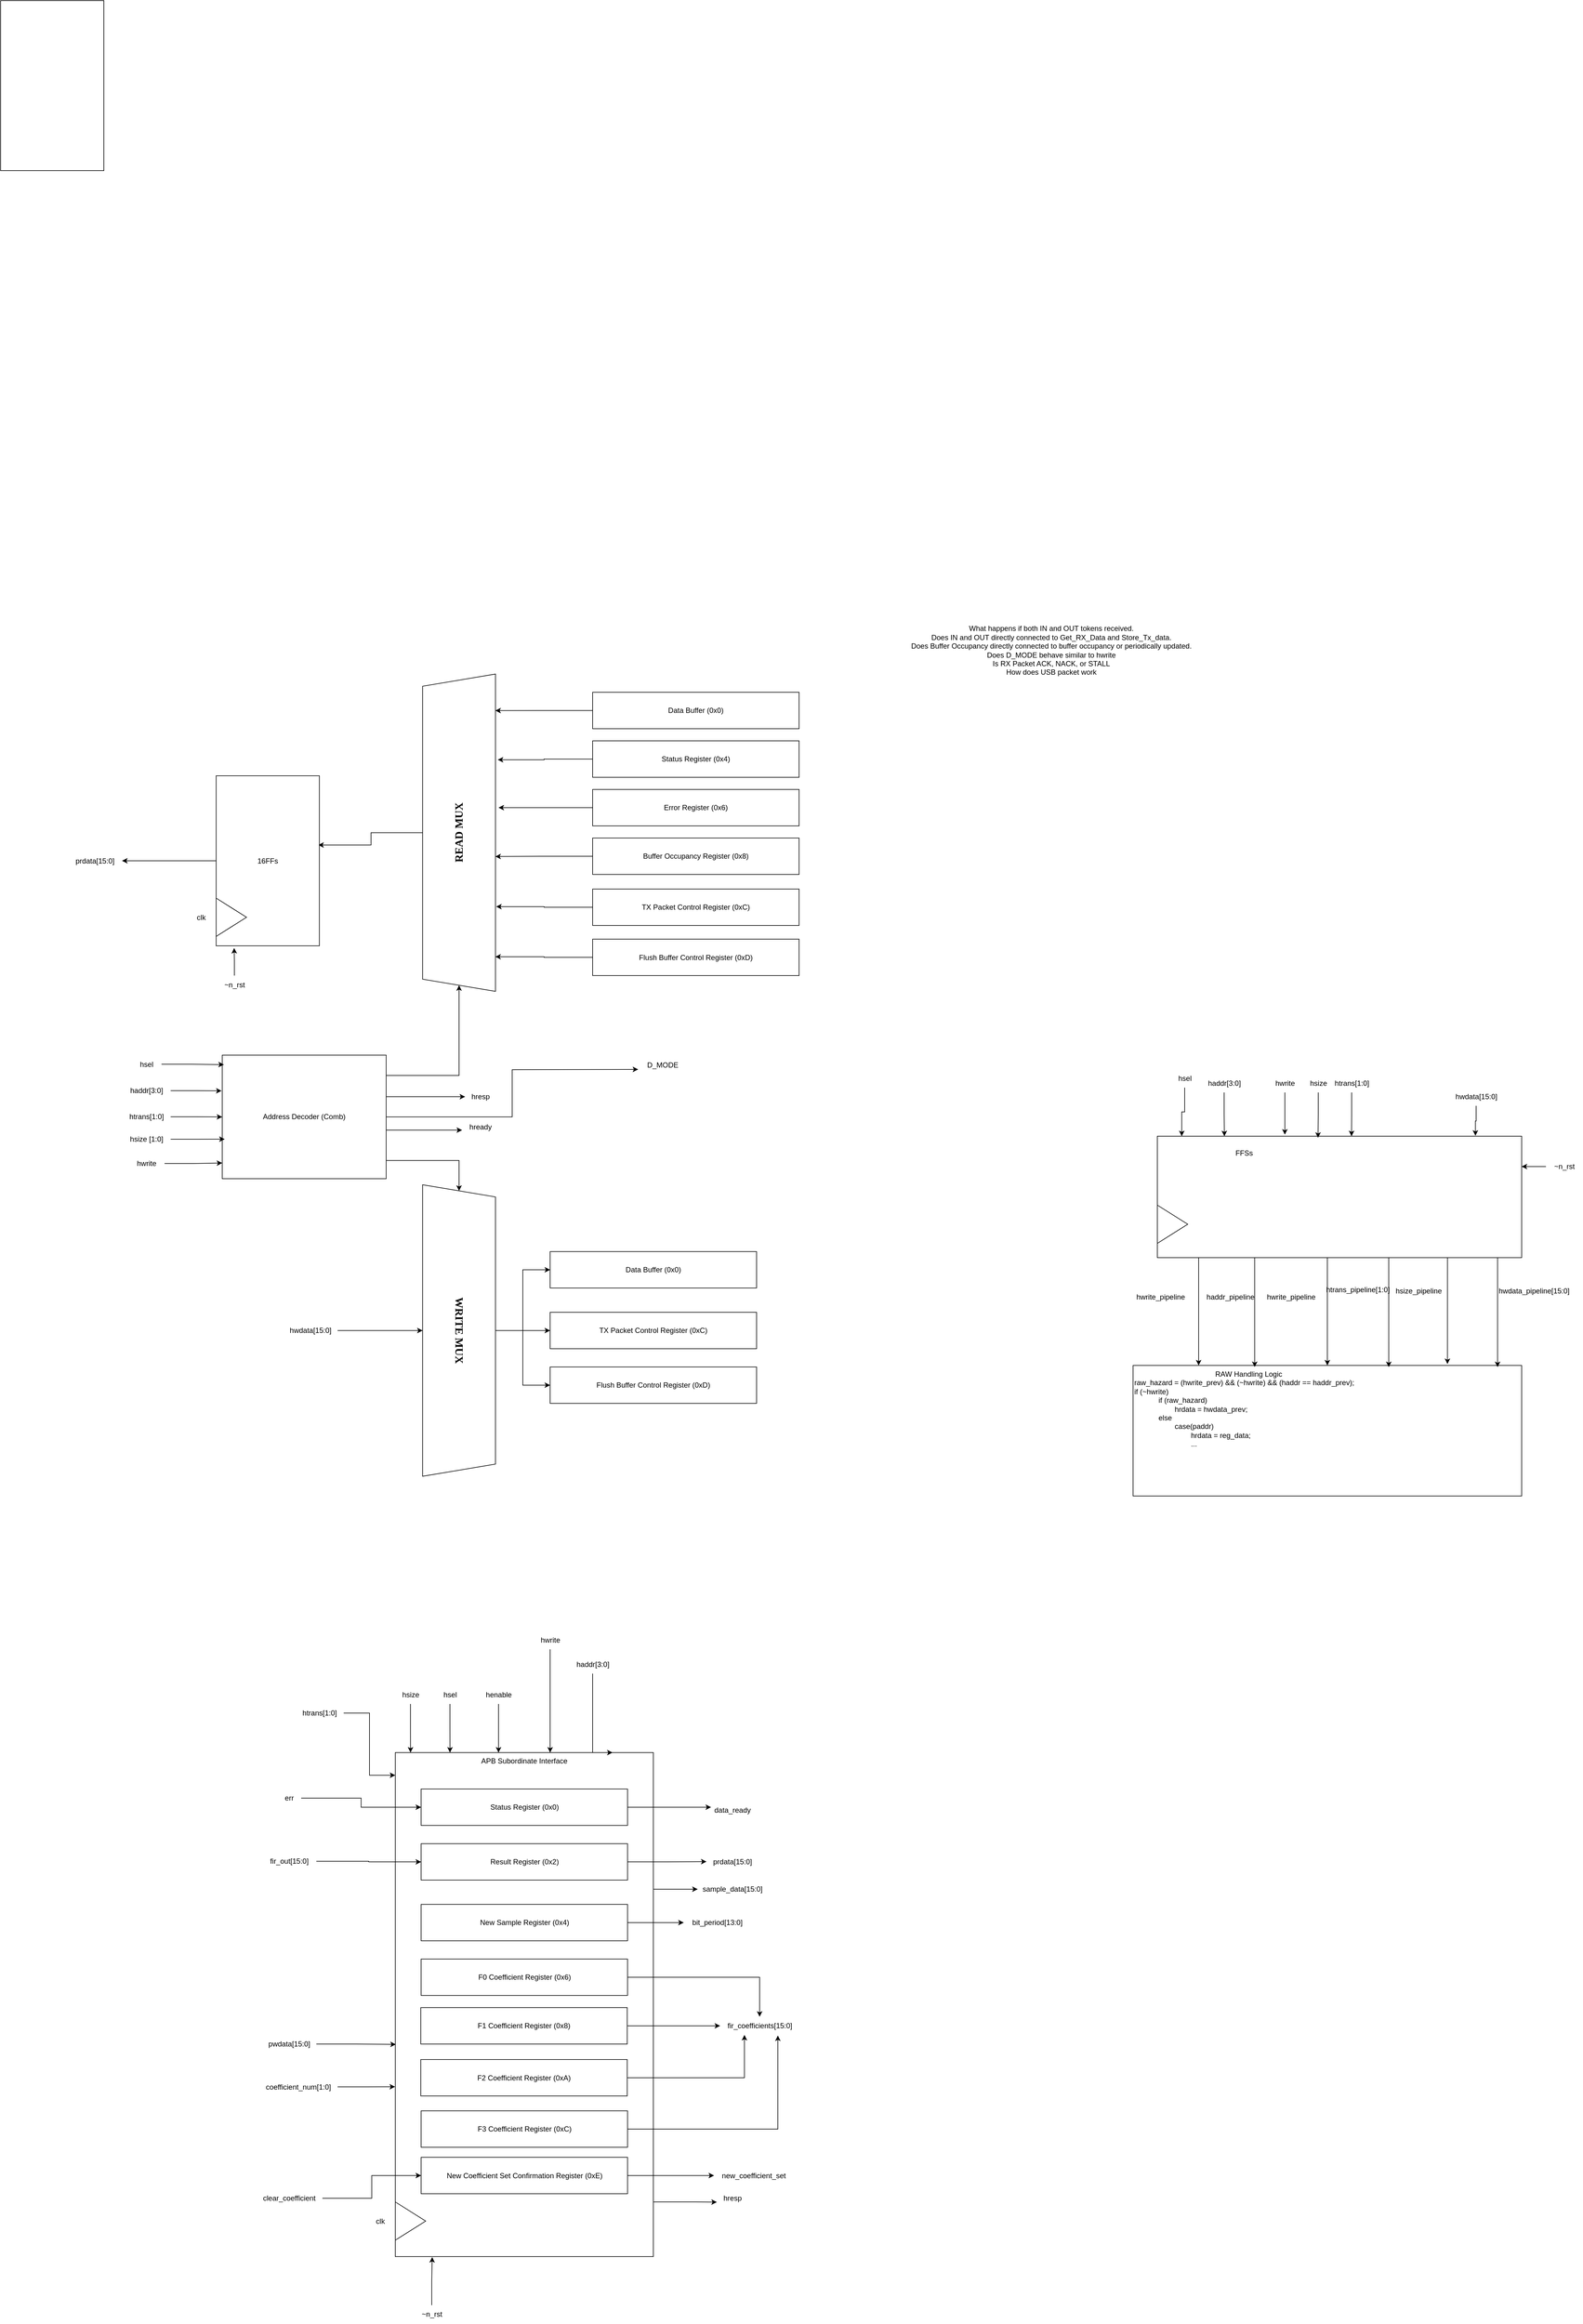 <mxfile version="26.2.12">
  <diagram name="Page-1" id="CIUqX_opJBH0Y3FECrZX">
    <mxGraphModel dx="4217" dy="3662" grid="1" gridSize="10" guides="1" tooltips="1" connect="1" arrows="1" fold="1" page="1" pageScale="1" pageWidth="850" pageHeight="1100" math="0" shadow="0">
      <root>
        <mxCell id="0" />
        <mxCell id="1" parent="0" />
        <mxCell id="G8CcJ22ZuUgv6Y2YNMi4-1" value="clk" style="text;html=1;align=center;verticalAlign=middle;resizable=0;points=[];autosize=1;strokeColor=none;fillColor=none;" parent="1" vertex="1">
          <mxGeometry x="-1695" y="1971.5" width="40" height="30" as="geometry" />
        </mxCell>
        <mxCell id="G8CcJ22ZuUgv6Y2YNMi4-2" value="~n_rst" style="text;html=1;align=center;verticalAlign=middle;resizable=0;points=[];autosize=1;strokeColor=none;fillColor=none;" parent="1" vertex="1">
          <mxGeometry x="-1620" y="2125" width="60" height="30" as="geometry" />
        </mxCell>
        <mxCell id="G8CcJ22ZuUgv6Y2YNMi4-3" value="&lt;div&gt;APB Subordinate Interface&lt;/div&gt;" style="rounded=0;whiteSpace=wrap;html=1;align=center;verticalAlign=top;" parent="1" vertex="1">
          <mxGeometry x="-1650" y="1215" width="425" height="830" as="geometry" />
        </mxCell>
        <mxCell id="G8CcJ22ZuUgv6Y2YNMi4-4" value="" style="triangle;whiteSpace=wrap;html=1;" parent="1" vertex="1">
          <mxGeometry x="-1650" y="1955" width="50" height="63" as="geometry" />
        </mxCell>
        <mxCell id="G8CcJ22ZuUgv6Y2YNMi4-5" style="edgeStyle=orthogonalEdgeStyle;rounded=0;orthogonalLoop=1;jettySize=auto;html=1;entryX=0.143;entryY=1.001;entryDx=0;entryDy=0;entryPerimeter=0;" parent="1" source="G8CcJ22ZuUgv6Y2YNMi4-2" target="G8CcJ22ZuUgv6Y2YNMi4-3" edge="1">
          <mxGeometry relative="1" as="geometry" />
        </mxCell>
        <mxCell id="G8CcJ22ZuUgv6Y2YNMi4-6" value="Status Register (0x0)" style="rounded=0;whiteSpace=wrap;html=1;" parent="1" vertex="1">
          <mxGeometry x="-1607.5" y="1275" width="340" height="60" as="geometry" />
        </mxCell>
        <mxCell id="G8CcJ22ZuUgv6Y2YNMi4-7" value="Result Register (0x2)" style="rounded=0;whiteSpace=wrap;html=1;" parent="1" vertex="1">
          <mxGeometry x="-1607.5" y="1365" width="340" height="60" as="geometry" />
        </mxCell>
        <mxCell id="G8CcJ22ZuUgv6Y2YNMi4-8" style="edgeStyle=orthogonalEdgeStyle;rounded=0;orthogonalLoop=1;jettySize=auto;html=1;" parent="1" source="G8CcJ22ZuUgv6Y2YNMi4-9" target="G8CcJ22ZuUgv6Y2YNMi4-26" edge="1">
          <mxGeometry relative="1" as="geometry" />
        </mxCell>
        <mxCell id="G8CcJ22ZuUgv6Y2YNMi4-9" value="New Sample Register (0x4)" style="rounded=0;whiteSpace=wrap;html=1;" parent="1" vertex="1">
          <mxGeometry x="-1607.5" y="1465" width="340" height="60" as="geometry" />
        </mxCell>
        <mxCell id="G8CcJ22ZuUgv6Y2YNMi4-10" style="edgeStyle=orthogonalEdgeStyle;rounded=0;orthogonalLoop=1;jettySize=auto;html=1;" parent="1" source="G8CcJ22ZuUgv6Y2YNMi4-11" target="G8CcJ22ZuUgv6Y2YNMi4-27" edge="1">
          <mxGeometry relative="1" as="geometry" />
        </mxCell>
        <mxCell id="G8CcJ22ZuUgv6Y2YNMi4-11" value="F0 Coefficient Register (0x6)" style="rounded=0;whiteSpace=wrap;html=1;" parent="1" vertex="1">
          <mxGeometry x="-1607.5" y="1555" width="340" height="60" as="geometry" />
        </mxCell>
        <mxCell id="G8CcJ22ZuUgv6Y2YNMi4-12" style="edgeStyle=orthogonalEdgeStyle;rounded=0;orthogonalLoop=1;jettySize=auto;html=1;entryX=0;entryY=0.5;entryDx=0;entryDy=0;" parent="1" source="G8CcJ22ZuUgv6Y2YNMi4-13" target="G8CcJ22ZuUgv6Y2YNMi4-6" edge="1">
          <mxGeometry relative="1" as="geometry" />
        </mxCell>
        <mxCell id="G8CcJ22ZuUgv6Y2YNMi4-13" value="err" style="text;html=1;align=center;verticalAlign=middle;resizable=0;points=[];autosize=1;strokeColor=none;fillColor=none;" parent="1" vertex="1">
          <mxGeometry x="-1845" y="1275" width="40" height="30" as="geometry" />
        </mxCell>
        <mxCell id="G8CcJ22ZuUgv6Y2YNMi4-14" value="sample_data[15:0]" style="text;html=1;align=center;verticalAlign=middle;resizable=0;points=[];autosize=1;strokeColor=none;fillColor=none;" parent="1" vertex="1">
          <mxGeometry x="-1155" y="1425" width="120" height="30" as="geometry" />
        </mxCell>
        <mxCell id="G8CcJ22ZuUgv6Y2YNMi4-15" style="edgeStyle=orthogonalEdgeStyle;rounded=0;orthogonalLoop=1;jettySize=auto;html=1;entryX=0;entryY=0.5;entryDx=0;entryDy=0;" parent="1" source="G8CcJ22ZuUgv6Y2YNMi4-47" target="G8CcJ22ZuUgv6Y2YNMi4-7" edge="1">
          <mxGeometry relative="1" as="geometry">
            <mxPoint x="-1765" y="1410" as="sourcePoint" />
            <mxPoint x="-1685" y="1395" as="targetPoint" />
            <Array as="points" />
          </mxGeometry>
        </mxCell>
        <mxCell id="G8CcJ22ZuUgv6Y2YNMi4-16" value="hsel" style="text;html=1;align=center;verticalAlign=middle;resizable=0;points=[];autosize=1;strokeColor=none;fillColor=none;" parent="1" vertex="1">
          <mxGeometry x="-1585" y="1105" width="50" height="30" as="geometry" />
        </mxCell>
        <mxCell id="G8CcJ22ZuUgv6Y2YNMi4-17" value="haddr[3:0]" style="text;html=1;align=center;verticalAlign=middle;resizable=0;points=[];autosize=1;strokeColor=none;fillColor=none;" parent="1" vertex="1">
          <mxGeometry x="-1365" y="1055" width="80" height="30" as="geometry" />
        </mxCell>
        <mxCell id="G8CcJ22ZuUgv6Y2YNMi4-18" style="edgeStyle=orthogonalEdgeStyle;rounded=0;orthogonalLoop=1;jettySize=auto;html=1;" parent="1" source="G8CcJ22ZuUgv6Y2YNMi4-19" target="G8CcJ22ZuUgv6Y2YNMi4-3" edge="1">
          <mxGeometry relative="1" as="geometry">
            <Array as="points">
              <mxPoint x="-1480" y="1195" />
              <mxPoint x="-1480" y="1195" />
            </Array>
          </mxGeometry>
        </mxCell>
        <mxCell id="G8CcJ22ZuUgv6Y2YNMi4-19" value="henable" style="text;html=1;align=center;verticalAlign=middle;resizable=0;points=[];autosize=1;strokeColor=none;fillColor=none;" parent="1" vertex="1">
          <mxGeometry x="-1515" y="1105" width="70" height="30" as="geometry" />
        </mxCell>
        <mxCell id="G8CcJ22ZuUgv6Y2YNMi4-20" style="edgeStyle=orthogonalEdgeStyle;rounded=0;orthogonalLoop=1;jettySize=auto;html=1;" parent="1" source="G8CcJ22ZuUgv6Y2YNMi4-21" target="G8CcJ22ZuUgv6Y2YNMi4-3" edge="1">
          <mxGeometry relative="1" as="geometry">
            <Array as="points">
              <mxPoint x="-1395" y="1205" />
              <mxPoint x="-1395" y="1205" />
            </Array>
          </mxGeometry>
        </mxCell>
        <mxCell id="G8CcJ22ZuUgv6Y2YNMi4-21" value="hwrite" style="text;html=1;align=center;verticalAlign=middle;resizable=0;points=[];autosize=1;strokeColor=none;fillColor=none;" parent="1" vertex="1">
          <mxGeometry x="-1425" y="1015" width="60" height="30" as="geometry" />
        </mxCell>
        <mxCell id="G8CcJ22ZuUgv6Y2YNMi4-22" value="pwdata[15:0]" style="text;html=1;align=center;verticalAlign=middle;resizable=0;points=[];autosize=1;strokeColor=none;fillColor=none;" parent="1" vertex="1">
          <mxGeometry x="-1870" y="1680" width="90" height="30" as="geometry" />
        </mxCell>
        <mxCell id="G8CcJ22ZuUgv6Y2YNMi4-23" value="prdata[15:0]" style="text;html=1;align=center;verticalAlign=middle;resizable=0;points=[];autosize=1;strokeColor=none;fillColor=none;" parent="1" vertex="1">
          <mxGeometry x="-1140" y="1380" width="90" height="30" as="geometry" />
        </mxCell>
        <mxCell id="G8CcJ22ZuUgv6Y2YNMi4-24" value="hresp" style="text;html=1;align=center;verticalAlign=middle;resizable=0;points=[];autosize=1;strokeColor=none;fillColor=none;" parent="1" vertex="1">
          <mxGeometry x="-1120" y="1934" width="50" height="30" as="geometry" />
        </mxCell>
        <mxCell id="G8CcJ22ZuUgv6Y2YNMi4-25" value="data_ready" style="text;html=1;align=center;verticalAlign=middle;resizable=0;points=[];autosize=1;strokeColor=none;fillColor=none;" parent="1" vertex="1">
          <mxGeometry x="-1135" y="1295" width="80" height="30" as="geometry" />
        </mxCell>
        <mxCell id="G8CcJ22ZuUgv6Y2YNMi4-26" value="bit_period[13:0]" style="text;html=1;align=center;verticalAlign=middle;resizable=0;points=[];autosize=1;strokeColor=none;fillColor=none;" parent="1" vertex="1">
          <mxGeometry x="-1175" y="1480" width="110" height="30" as="geometry" />
        </mxCell>
        <mxCell id="G8CcJ22ZuUgv6Y2YNMi4-27" value="fir_coefficients[15:0]" style="text;html=1;align=center;verticalAlign=middle;resizable=0;points=[];autosize=1;strokeColor=none;fillColor=none;" parent="1" vertex="1">
          <mxGeometry x="-1115" y="1650" width="130" height="30" as="geometry" />
        </mxCell>
        <mxCell id="G8CcJ22ZuUgv6Y2YNMi4-28" style="edgeStyle=orthogonalEdgeStyle;rounded=0;orthogonalLoop=1;jettySize=auto;html=1;entryX=0.842;entryY=0;entryDx=0;entryDy=0;entryPerimeter=0;" parent="1" source="G8CcJ22ZuUgv6Y2YNMi4-17" target="G8CcJ22ZuUgv6Y2YNMi4-3" edge="1">
          <mxGeometry relative="1" as="geometry">
            <Array as="points">
              <mxPoint x="-1325" y="1215" />
            </Array>
          </mxGeometry>
        </mxCell>
        <mxCell id="G8CcJ22ZuUgv6Y2YNMi4-29" style="edgeStyle=orthogonalEdgeStyle;rounded=0;orthogonalLoop=1;jettySize=auto;html=1;entryX=0.212;entryY=0;entryDx=0;entryDy=0;entryPerimeter=0;" parent="1" source="G8CcJ22ZuUgv6Y2YNMi4-16" target="G8CcJ22ZuUgv6Y2YNMi4-3" edge="1">
          <mxGeometry relative="1" as="geometry" />
        </mxCell>
        <mxCell id="G8CcJ22ZuUgv6Y2YNMi4-30" style="edgeStyle=orthogonalEdgeStyle;rounded=0;orthogonalLoop=1;jettySize=auto;html=1;exitX=1;exitY=0.5;exitDx=0;exitDy=0;entryX=0.063;entryY=0.333;entryDx=0;entryDy=0;entryPerimeter=0;" parent="1" source="G8CcJ22ZuUgv6Y2YNMi4-6" target="G8CcJ22ZuUgv6Y2YNMi4-25" edge="1">
          <mxGeometry relative="1" as="geometry">
            <mxPoint x="-1267.5" y="1675" as="sourcePoint" />
          </mxGeometry>
        </mxCell>
        <mxCell id="G8CcJ22ZuUgv6Y2YNMi4-31" style="edgeStyle=orthogonalEdgeStyle;rounded=0;orthogonalLoop=1;jettySize=auto;html=1;exitX=1;exitY=1;exitDx=0;exitDy=0;entryX=-0.009;entryY=0.71;entryDx=0;entryDy=0;entryPerimeter=0;" parent="1" source="G8CcJ22ZuUgv6Y2YNMi4-3" target="G8CcJ22ZuUgv6Y2YNMi4-24" edge="1">
          <mxGeometry relative="1" as="geometry">
            <Array as="points">
              <mxPoint x="-1225" y="1955" />
              <mxPoint x="-1155" y="1955" />
            </Array>
          </mxGeometry>
        </mxCell>
        <mxCell id="G8CcJ22ZuUgv6Y2YNMi4-32" style="edgeStyle=orthogonalEdgeStyle;rounded=0;orthogonalLoop=1;jettySize=auto;html=1;exitX=1;exitY=0.5;exitDx=0;exitDy=0;entryX=0.028;entryY=0.486;entryDx=0;entryDy=0;entryPerimeter=0;" parent="1" source="G8CcJ22ZuUgv6Y2YNMi4-7" target="G8CcJ22ZuUgv6Y2YNMi4-23" edge="1">
          <mxGeometry relative="1" as="geometry" />
        </mxCell>
        <mxCell id="G8CcJ22ZuUgv6Y2YNMi4-33" style="edgeStyle=orthogonalEdgeStyle;rounded=0;orthogonalLoop=1;jettySize=auto;html=1;" parent="1" source="G8CcJ22ZuUgv6Y2YNMi4-34" target="G8CcJ22ZuUgv6Y2YNMi4-27" edge="1">
          <mxGeometry relative="1" as="geometry" />
        </mxCell>
        <mxCell id="G8CcJ22ZuUgv6Y2YNMi4-34" value="F1 Coefficient Register (0x8)" style="rounded=0;whiteSpace=wrap;html=1;" parent="1" vertex="1">
          <mxGeometry x="-1608" y="1635" width="340" height="60" as="geometry" />
        </mxCell>
        <mxCell id="G8CcJ22ZuUgv6Y2YNMi4-35" style="edgeStyle=orthogonalEdgeStyle;rounded=0;orthogonalLoop=1;jettySize=auto;html=1;" parent="1" source="G8CcJ22ZuUgv6Y2YNMi4-36" target="G8CcJ22ZuUgv6Y2YNMi4-27" edge="1">
          <mxGeometry relative="1" as="geometry">
            <mxPoint x="-1085" y="1685" as="targetPoint" />
            <Array as="points">
              <mxPoint x="-1075" y="1751" />
            </Array>
          </mxGeometry>
        </mxCell>
        <mxCell id="G8CcJ22ZuUgv6Y2YNMi4-36" value="F2 Coefficient Register (0xA)" style="rounded=0;whiteSpace=wrap;html=1;" parent="1" vertex="1">
          <mxGeometry x="-1608" y="1720.5" width="340" height="60" as="geometry" />
        </mxCell>
        <mxCell id="G8CcJ22ZuUgv6Y2YNMi4-37" value="F3 Coefficient Register (0xC)" style="rounded=0;whiteSpace=wrap;html=1;" parent="1" vertex="1">
          <mxGeometry x="-1607.5" y="1805" width="340" height="60" as="geometry" />
        </mxCell>
        <mxCell id="G8CcJ22ZuUgv6Y2YNMi4-38" style="edgeStyle=orthogonalEdgeStyle;rounded=0;orthogonalLoop=1;jettySize=auto;html=1;" parent="1" source="G8CcJ22ZuUgv6Y2YNMi4-39" target="G8CcJ22ZuUgv6Y2YNMi4-51" edge="1">
          <mxGeometry relative="1" as="geometry">
            <mxPoint x="-1135" y="1911.5" as="targetPoint" />
          </mxGeometry>
        </mxCell>
        <mxCell id="G8CcJ22ZuUgv6Y2YNMi4-39" value="New Coefficient Set Confirmation Register (0xE)" style="rounded=0;whiteSpace=wrap;html=1;" parent="1" vertex="1">
          <mxGeometry x="-1607.5" y="1881.5" width="340" height="60" as="geometry" />
        </mxCell>
        <mxCell id="G8CcJ22ZuUgv6Y2YNMi4-40" value="hsize" style="text;html=1;align=center;verticalAlign=middle;resizable=0;points=[];autosize=1;strokeColor=none;fillColor=none;" parent="1" vertex="1">
          <mxGeometry x="-1650" y="1105" width="50" height="30" as="geometry" />
        </mxCell>
        <mxCell id="G8CcJ22ZuUgv6Y2YNMi4-41" style="edgeStyle=orthogonalEdgeStyle;rounded=0;orthogonalLoop=1;jettySize=auto;html=1;entryX=0.059;entryY=0;entryDx=0;entryDy=0;entryPerimeter=0;" parent="1" source="G8CcJ22ZuUgv6Y2YNMi4-40" target="G8CcJ22ZuUgv6Y2YNMi4-3" edge="1">
          <mxGeometry relative="1" as="geometry" />
        </mxCell>
        <mxCell id="G8CcJ22ZuUgv6Y2YNMi4-42" value="htrans[1:0]" style="text;html=1;align=center;verticalAlign=middle;resizable=0;points=[];autosize=1;strokeColor=none;fillColor=none;" parent="1" vertex="1">
          <mxGeometry x="-1815" y="1135" width="80" height="30" as="geometry" />
        </mxCell>
        <mxCell id="G8CcJ22ZuUgv6Y2YNMi4-43" style="edgeStyle=orthogonalEdgeStyle;rounded=0;orthogonalLoop=1;jettySize=auto;html=1;entryX=0;entryY=0.045;entryDx=0;entryDy=0;entryPerimeter=0;" parent="1" source="G8CcJ22ZuUgv6Y2YNMi4-42" target="G8CcJ22ZuUgv6Y2YNMi4-3" edge="1">
          <mxGeometry relative="1" as="geometry" />
        </mxCell>
        <mxCell id="G8CcJ22ZuUgv6Y2YNMi4-46" style="edgeStyle=orthogonalEdgeStyle;rounded=0;orthogonalLoop=1;jettySize=auto;html=1;entryX=0.731;entryY=1.033;entryDx=0;entryDy=0;entryPerimeter=0;" parent="1" source="G8CcJ22ZuUgv6Y2YNMi4-37" target="G8CcJ22ZuUgv6Y2YNMi4-27" edge="1">
          <mxGeometry relative="1" as="geometry" />
        </mxCell>
        <mxCell id="G8CcJ22ZuUgv6Y2YNMi4-47" value="fir_out[15:0]" style="text;html=1;align=center;verticalAlign=middle;resizable=0;points=[];autosize=1;strokeColor=none;fillColor=none;" parent="1" vertex="1">
          <mxGeometry x="-1870" y="1379" width="90" height="30" as="geometry" />
        </mxCell>
        <mxCell id="G8CcJ22ZuUgv6Y2YNMi4-48" value="coefficient_num[1:0]" style="text;html=1;align=center;verticalAlign=middle;resizable=0;points=[];autosize=1;strokeColor=none;fillColor=none;" parent="1" vertex="1">
          <mxGeometry x="-1875" y="1750.5" width="130" height="30" as="geometry" />
        </mxCell>
        <mxCell id="G8CcJ22ZuUgv6Y2YNMi4-49" style="edgeStyle=orthogonalEdgeStyle;rounded=0;orthogonalLoop=1;jettySize=auto;html=1;entryX=0;entryY=0.5;entryDx=0;entryDy=0;" parent="1" source="G8CcJ22ZuUgv6Y2YNMi4-50" target="G8CcJ22ZuUgv6Y2YNMi4-39" edge="1">
          <mxGeometry relative="1" as="geometry" />
        </mxCell>
        <mxCell id="G8CcJ22ZuUgv6Y2YNMi4-50" value="clear_coefficient" style="text;html=1;align=center;verticalAlign=middle;resizable=0;points=[];autosize=1;strokeColor=none;fillColor=none;" parent="1" vertex="1">
          <mxGeometry x="-1880" y="1934" width="110" height="30" as="geometry" />
        </mxCell>
        <mxCell id="G8CcJ22ZuUgv6Y2YNMi4-51" value="new_coefficient_set" style="text;html=1;align=center;verticalAlign=middle;resizable=0;points=[];autosize=1;strokeColor=none;fillColor=none;" parent="1" vertex="1">
          <mxGeometry x="-1125" y="1896.5" width="130" height="30" as="geometry" />
        </mxCell>
        <mxCell id="G8CcJ22ZuUgv6Y2YNMi4-52" style="edgeStyle=orthogonalEdgeStyle;rounded=0;orthogonalLoop=1;jettySize=auto;html=1;entryX=-0.001;entryY=0.663;entryDx=0;entryDy=0;entryPerimeter=0;" parent="1" source="G8CcJ22ZuUgv6Y2YNMi4-48" target="G8CcJ22ZuUgv6Y2YNMi4-3" edge="1">
          <mxGeometry relative="1" as="geometry" />
        </mxCell>
        <mxCell id="G8CcJ22ZuUgv6Y2YNMi4-53" style="edgeStyle=orthogonalEdgeStyle;rounded=0;orthogonalLoop=1;jettySize=auto;html=1;entryX=0.002;entryY=0.579;entryDx=0;entryDy=0;entryPerimeter=0;" parent="1" source="G8CcJ22ZuUgv6Y2YNMi4-22" target="G8CcJ22ZuUgv6Y2YNMi4-3" edge="1">
          <mxGeometry relative="1" as="geometry" />
        </mxCell>
        <mxCell id="G8CcJ22ZuUgv6Y2YNMi4-54" style="edgeStyle=orthogonalEdgeStyle;rounded=0;orthogonalLoop=1;jettySize=auto;html=1;exitX=1;exitY=0.25;exitDx=0;exitDy=0;entryX=0.025;entryY=0.5;entryDx=0;entryDy=0;entryPerimeter=0;" parent="1" source="G8CcJ22ZuUgv6Y2YNMi4-3" target="G8CcJ22ZuUgv6Y2YNMi4-14" edge="1">
          <mxGeometry relative="1" as="geometry">
            <Array as="points">
              <mxPoint x="-1225" y="1440" />
            </Array>
          </mxGeometry>
        </mxCell>
        <mxCell id="G8CcJ22ZuUgv6Y2YNMi4-55" value="&lt;span style=&quot;white-space: pre;&quot;&gt;&#x9;&lt;/span&gt;&lt;span style=&quot;white-space: pre;&quot;&gt;&#x9;&lt;/span&gt;&lt;span style=&quot;white-space: pre;&quot;&gt;&#x9;&lt;/span&gt;&lt;span style=&quot;white-space: pre;&quot;&gt;&#x9;&lt;/span&gt;&lt;span style=&quot;white-space: pre;&quot;&gt;&#x9;&lt;/span&gt;RAW Handling Logic&lt;div&gt;raw_hazard = (hwrite_prev) &amp;amp;&amp;amp; (~hwrite) &amp;amp;&amp;amp; (haddr == haddr_prev);&lt;br&gt;&lt;/div&gt;&lt;div&gt;if (~hwrite)&lt;/div&gt;&lt;blockquote style=&quot;margin: 0 0 0 40px; border: none; padding: 0px;&quot;&gt;&lt;div&gt;if (raw_hazard)&lt;/div&gt;&lt;div&gt;&lt;span style=&quot;white-space: pre;&quot;&gt;&#x9;&lt;/span&gt;hrdata = hwdata_prev;&lt;/div&gt;&lt;div&gt;else&amp;nbsp;&lt;/div&gt;&lt;div&gt;&lt;span style=&quot;white-space: pre;&quot;&gt;&#x9;&lt;/span&gt;case(paddr)&amp;nbsp;&lt;/div&gt;&lt;div&gt;&lt;span style=&quot;white-space: pre;&quot;&gt;&#x9;&lt;/span&gt;&lt;span style=&quot;white-space: pre;&quot;&gt;&#x9;&lt;/span&gt;hrdata = reg_data;&lt;br&gt;&lt;/div&gt;&lt;div&gt;&lt;span style=&quot;white-space: pre;&quot;&gt;&#x9;&lt;/span&gt;&lt;span style=&quot;white-space: pre;&quot;&gt;&#x9;&lt;/span&gt;...&lt;br&gt;&lt;/div&gt;&lt;/blockquote&gt;" style="rounded=0;whiteSpace=wrap;html=1;verticalAlign=top;align=left;" parent="1" vertex="1">
          <mxGeometry x="-435" y="577.5" width="640" height="215" as="geometry" />
        </mxCell>
        <mxCell id="G8CcJ22ZuUgv6Y2YNMi4-56" style="edgeStyle=orthogonalEdgeStyle;rounded=0;orthogonalLoop=1;jettySize=auto;html=1;exitX=0.25;exitY=1;exitDx=0;exitDy=0;" parent="1" source="G8CcJ22ZuUgv6Y2YNMi4-58" target="G8CcJ22ZuUgv6Y2YNMi4-55" edge="1">
          <mxGeometry relative="1" as="geometry">
            <Array as="points">
              <mxPoint x="-327" y="400" />
            </Array>
          </mxGeometry>
        </mxCell>
        <mxCell id="G8CcJ22ZuUgv6Y2YNMi4-57" style="edgeStyle=orthogonalEdgeStyle;rounded=0;orthogonalLoop=1;jettySize=auto;html=1;exitX=0.5;exitY=1;exitDx=0;exitDy=0;entryX=0.5;entryY=0;entryDx=0;entryDy=0;" parent="1" source="G8CcJ22ZuUgv6Y2YNMi4-58" target="G8CcJ22ZuUgv6Y2YNMi4-55" edge="1">
          <mxGeometry relative="1" as="geometry">
            <Array as="points">
              <mxPoint x="-115" y="400" />
            </Array>
          </mxGeometry>
        </mxCell>
        <mxCell id="G8CcJ22ZuUgv6Y2YNMi4-58" value="&lt;span style=&quot;white-space: pre;&quot;&gt;&#x9;&lt;/span&gt;&lt;div&gt;&lt;span style=&quot;white-space: pre;&quot;&gt;&#x9;&lt;/span&gt;&lt;span style=&quot;white-space: pre;&quot;&gt;&#x9;&lt;/span&gt;&amp;nbsp; &amp;nbsp; &amp;nbsp; &amp;nbsp; &amp;nbsp; &amp;nbsp; &amp;nbsp; &amp;nbsp; &amp;nbsp; &amp;nbsp; &amp;nbsp; FFSs&lt;div&gt;&lt;span style=&quot;white-space: pre;&quot;&gt;&#x9;&lt;/span&gt;&lt;br&gt;&lt;/div&gt;&lt;/div&gt;" style="rounded=0;whiteSpace=wrap;html=1;verticalAlign=top;align=left;" parent="1" vertex="1">
          <mxGeometry x="-395" y="200" width="600" height="200" as="geometry" />
        </mxCell>
        <mxCell id="G8CcJ22ZuUgv6Y2YNMi4-59" value="" style="triangle;whiteSpace=wrap;html=1;" parent="1" vertex="1">
          <mxGeometry x="-395" y="313.5" width="50" height="63" as="geometry" />
        </mxCell>
        <mxCell id="G8CcJ22ZuUgv6Y2YNMi4-60" style="edgeStyle=orthogonalEdgeStyle;rounded=0;orthogonalLoop=1;jettySize=auto;html=1;entryX=1;entryY=0.25;entryDx=0;entryDy=0;" parent="1" source="G8CcJ22ZuUgv6Y2YNMi4-61" target="G8CcJ22ZuUgv6Y2YNMi4-58" edge="1">
          <mxGeometry relative="1" as="geometry">
            <mxPoint x="16" y="204.5" as="targetPoint" />
          </mxGeometry>
        </mxCell>
        <mxCell id="G8CcJ22ZuUgv6Y2YNMi4-61" value="~n_rst" style="text;html=1;align=center;verticalAlign=middle;resizable=0;points=[];autosize=1;strokeColor=none;fillColor=none;" parent="1" vertex="1">
          <mxGeometry x="245" y="235" width="60" height="30" as="geometry" />
        </mxCell>
        <mxCell id="G8CcJ22ZuUgv6Y2YNMi4-62" style="edgeStyle=orthogonalEdgeStyle;rounded=0;orthogonalLoop=1;jettySize=auto;html=1;exitX=0.75;exitY=1;exitDx=0;exitDy=0;entryX=0.313;entryY=0.012;entryDx=0;entryDy=0;entryPerimeter=0;" parent="1" source="G8CcJ22ZuUgv6Y2YNMi4-58" target="G8CcJ22ZuUgv6Y2YNMi4-55" edge="1">
          <mxGeometry relative="1" as="geometry">
            <mxPoint x="-235" y="568" as="targetPoint" />
            <Array as="points">
              <mxPoint x="-235" y="400" />
            </Array>
          </mxGeometry>
        </mxCell>
        <mxCell id="G8CcJ22ZuUgv6Y2YNMi4-63" value="hwrite_pipeline" style="text;html=1;align=center;verticalAlign=middle;resizable=0;points=[];autosize=1;strokeColor=none;fillColor=none;" parent="1" vertex="1">
          <mxGeometry x="-440" y="450" width="100" height="30" as="geometry" />
        </mxCell>
        <mxCell id="G8CcJ22ZuUgv6Y2YNMi4-64" value="haddr_pipeline" style="text;html=1;align=center;verticalAlign=middle;resizable=0;points=[];autosize=1;strokeColor=none;fillColor=none;" parent="1" vertex="1">
          <mxGeometry x="-325" y="450" width="100" height="30" as="geometry" />
        </mxCell>
        <mxCell id="G8CcJ22ZuUgv6Y2YNMi4-65" style="edgeStyle=orthogonalEdgeStyle;rounded=0;orthogonalLoop=1;jettySize=auto;html=1;entryX=0.873;entryY=-0.004;entryDx=0;entryDy=0;entryPerimeter=0;" parent="1" source="G8CcJ22ZuUgv6Y2YNMi4-66" target="G8CcJ22ZuUgv6Y2YNMi4-58" edge="1">
          <mxGeometry relative="1" as="geometry">
            <mxPoint x="-135" y="190" as="targetPoint" />
          </mxGeometry>
        </mxCell>
        <mxCell id="G8CcJ22ZuUgv6Y2YNMi4-66" value="hwdata[15:0]" style="text;html=1;align=center;verticalAlign=middle;resizable=0;points=[];autosize=1;strokeColor=none;fillColor=none;" parent="1" vertex="1">
          <mxGeometry x="85" y="120" width="90" height="30" as="geometry" />
        </mxCell>
        <mxCell id="G8CcJ22ZuUgv6Y2YNMi4-67" style="edgeStyle=orthogonalEdgeStyle;rounded=0;orthogonalLoop=1;jettySize=auto;html=1;exitX=0.75;exitY=1;exitDx=0;exitDy=0;entryX=0.938;entryY=0.013;entryDx=0;entryDy=0;entryPerimeter=0;" parent="1" source="G8CcJ22ZuUgv6Y2YNMi4-58" target="G8CcJ22ZuUgv6Y2YNMi4-55" edge="1">
          <mxGeometry relative="1" as="geometry">
            <mxPoint x="165" y="560" as="targetPoint" />
            <Array as="points">
              <mxPoint x="165" y="400" />
            </Array>
          </mxGeometry>
        </mxCell>
        <mxCell id="G8CcJ22ZuUgv6Y2YNMi4-68" value="hwdata_pipeline[15:0]" style="text;html=1;align=center;verticalAlign=middle;resizable=0;points=[];autosize=1;strokeColor=none;fillColor=none;" parent="1" vertex="1">
          <mxGeometry x="155" y="440" width="140" height="30" as="geometry" />
        </mxCell>
        <mxCell id="G8CcJ22ZuUgv6Y2YNMi4-69" value="hsel" style="text;html=1;align=center;verticalAlign=middle;resizable=0;points=[];autosize=1;strokeColor=none;fillColor=none;" parent="1" vertex="1">
          <mxGeometry x="-375" y="90" width="50" height="30" as="geometry" />
        </mxCell>
        <mxCell id="G8CcJ22ZuUgv6Y2YNMi4-70" style="edgeStyle=orthogonalEdgeStyle;rounded=0;orthogonalLoop=1;jettySize=auto;html=1;entryX=0.067;entryY=0;entryDx=0;entryDy=0;entryPerimeter=0;" parent="1" source="G8CcJ22ZuUgv6Y2YNMi4-69" target="G8CcJ22ZuUgv6Y2YNMi4-58" edge="1">
          <mxGeometry relative="1" as="geometry" />
        </mxCell>
        <mxCell id="G8CcJ22ZuUgv6Y2YNMi4-71" value="haddr[3:0]" style="text;html=1;align=center;verticalAlign=middle;resizable=0;points=[];autosize=1;strokeColor=none;fillColor=none;" parent="1" vertex="1">
          <mxGeometry x="-325" y="98" width="80" height="30" as="geometry" />
        </mxCell>
        <mxCell id="G8CcJ22ZuUgv6Y2YNMi4-72" value="hwrite" style="text;html=1;align=center;verticalAlign=middle;resizable=0;points=[];autosize=1;strokeColor=none;fillColor=none;" parent="1" vertex="1">
          <mxGeometry x="-215" y="98" width="60" height="30" as="geometry" />
        </mxCell>
        <mxCell id="G8CcJ22ZuUgv6Y2YNMi4-73" value="hsize" style="text;html=1;align=center;verticalAlign=middle;resizable=0;points=[];autosize=1;strokeColor=none;fillColor=none;" parent="1" vertex="1">
          <mxGeometry x="-155" y="98" width="50" height="30" as="geometry" />
        </mxCell>
        <mxCell id="G8CcJ22ZuUgv6Y2YNMi4-74" value="htrans[1:0]" style="text;html=1;align=center;verticalAlign=middle;resizable=0;points=[];autosize=1;strokeColor=none;fillColor=none;" parent="1" vertex="1">
          <mxGeometry x="-115" y="98" width="80" height="30" as="geometry" />
        </mxCell>
        <mxCell id="G8CcJ22ZuUgv6Y2YNMi4-75" style="edgeStyle=orthogonalEdgeStyle;rounded=0;orthogonalLoop=1;jettySize=auto;html=1;entryX=0.533;entryY=0;entryDx=0;entryDy=0;entryPerimeter=0;" parent="1" source="G8CcJ22ZuUgv6Y2YNMi4-74" target="G8CcJ22ZuUgv6Y2YNMi4-58" edge="1">
          <mxGeometry relative="1" as="geometry" />
        </mxCell>
        <mxCell id="G8CcJ22ZuUgv6Y2YNMi4-76" style="edgeStyle=orthogonalEdgeStyle;rounded=0;orthogonalLoop=1;jettySize=auto;html=1;entryX=0.441;entryY=0.013;entryDx=0;entryDy=0;entryPerimeter=0;" parent="1" source="G8CcJ22ZuUgv6Y2YNMi4-73" target="G8CcJ22ZuUgv6Y2YNMi4-58" edge="1">
          <mxGeometry relative="1" as="geometry" />
        </mxCell>
        <mxCell id="G8CcJ22ZuUgv6Y2YNMi4-77" style="edgeStyle=orthogonalEdgeStyle;rounded=0;orthogonalLoop=1;jettySize=auto;html=1;entryX=0.35;entryY=-0.013;entryDx=0;entryDy=0;entryPerimeter=0;" parent="1" source="G8CcJ22ZuUgv6Y2YNMi4-72" target="G8CcJ22ZuUgv6Y2YNMi4-58" edge="1">
          <mxGeometry relative="1" as="geometry" />
        </mxCell>
        <mxCell id="G8CcJ22ZuUgv6Y2YNMi4-78" style="edgeStyle=orthogonalEdgeStyle;rounded=0;orthogonalLoop=1;jettySize=auto;html=1;entryX=0.184;entryY=0;entryDx=0;entryDy=0;entryPerimeter=0;" parent="1" source="G8CcJ22ZuUgv6Y2YNMi4-71" target="G8CcJ22ZuUgv6Y2YNMi4-58" edge="1">
          <mxGeometry relative="1" as="geometry" />
        </mxCell>
        <mxCell id="G8CcJ22ZuUgv6Y2YNMi4-79" value="hwrite_pipeline" style="text;html=1;align=center;verticalAlign=middle;resizable=0;points=[];autosize=1;strokeColor=none;fillColor=none;" parent="1" vertex="1">
          <mxGeometry x="-225" y="450" width="100" height="30" as="geometry" />
        </mxCell>
        <mxCell id="G8CcJ22ZuUgv6Y2YNMi4-80" value="htrans_pipeline[1:0]" style="text;html=1;align=center;verticalAlign=middle;resizable=0;points=[];autosize=1;strokeColor=none;fillColor=none;" parent="1" vertex="1">
          <mxGeometry x="-130" y="438" width="130" height="30" as="geometry" />
        </mxCell>
        <mxCell id="G8CcJ22ZuUgv6Y2YNMi4-81" style="edgeStyle=orthogonalEdgeStyle;rounded=0;orthogonalLoop=1;jettySize=auto;html=1;exitX=0.75;exitY=1;exitDx=0;exitDy=0;entryX=0.658;entryY=0.013;entryDx=0;entryDy=0;entryPerimeter=0;" parent="1" source="G8CcJ22ZuUgv6Y2YNMi4-58" target="G8CcJ22ZuUgv6Y2YNMi4-55" edge="1">
          <mxGeometry relative="1" as="geometry">
            <Array as="points">
              <mxPoint x="-14" y="400" />
            </Array>
          </mxGeometry>
        </mxCell>
        <mxCell id="G8CcJ22ZuUgv6Y2YNMi4-82" value="hsize_pipeline" style="text;html=1;align=center;verticalAlign=middle;resizable=0;points=[];autosize=1;strokeColor=none;fillColor=none;" parent="1" vertex="1">
          <mxGeometry x="-15" y="440" width="100" height="30" as="geometry" />
        </mxCell>
        <mxCell id="G8CcJ22ZuUgv6Y2YNMi4-83" style="edgeStyle=orthogonalEdgeStyle;rounded=0;orthogonalLoop=1;jettySize=auto;html=1;exitX=0.75;exitY=1;exitDx=0;exitDy=0;entryX=0.809;entryY=-0.011;entryDx=0;entryDy=0;entryPerimeter=0;" parent="1" source="G8CcJ22ZuUgv6Y2YNMi4-58" target="G8CcJ22ZuUgv6Y2YNMi4-55" edge="1">
          <mxGeometry relative="1" as="geometry">
            <Array as="points">
              <mxPoint x="83" y="400" />
            </Array>
          </mxGeometry>
        </mxCell>
        <mxCell id="QHRbs6eN2zpw3UnOuxiN-14" style="edgeStyle=orthogonalEdgeStyle;rounded=0;orthogonalLoop=1;jettySize=auto;html=1;entryX=0;entryY=0.5;entryDx=0;entryDy=0;" parent="1" source="QHRbs6eN2zpw3UnOuxiN-1" target="QHRbs6eN2zpw3UnOuxiN-17" edge="1">
          <mxGeometry relative="1" as="geometry">
            <mxPoint x="-1550" y="56.5" as="targetPoint" />
            <Array as="points">
              <mxPoint x="-1545" y="100" />
            </Array>
          </mxGeometry>
        </mxCell>
        <mxCell id="QHRbs6eN2zpw3UnOuxiN-15" style="edgeStyle=orthogonalEdgeStyle;rounded=0;orthogonalLoop=1;jettySize=auto;html=1;exitX=1;exitY=0.75;exitDx=0;exitDy=0;entryX=0;entryY=0.5;entryDx=0;entryDy=0;" parent="1" source="QHRbs6eN2zpw3UnOuxiN-1" target="QHRbs6eN2zpw3UnOuxiN-59" edge="1">
          <mxGeometry relative="1" as="geometry">
            <mxPoint x="-1550" y="246.5" as="targetPoint" />
            <Array as="points">
              <mxPoint x="-1665" y="240" />
              <mxPoint x="-1545" y="240" />
            </Array>
          </mxGeometry>
        </mxCell>
        <mxCell id="QHRbs6eN2zpw3UnOuxiN-103" style="edgeStyle=orthogonalEdgeStyle;rounded=0;orthogonalLoop=1;jettySize=auto;html=1;exitX=1;exitY=0.25;exitDx=0;exitDy=0;" parent="1" source="QHRbs6eN2zpw3UnOuxiN-1" target="QHRbs6eN2zpw3UnOuxiN-105" edge="1">
          <mxGeometry relative="1" as="geometry">
            <mxPoint x="-1480" y="116.824" as="targetPoint" />
            <Array as="points">
              <mxPoint x="-1665" y="135" />
            </Array>
          </mxGeometry>
        </mxCell>
        <mxCell id="QHRbs6eN2zpw3UnOuxiN-104" style="edgeStyle=orthogonalEdgeStyle;rounded=0;orthogonalLoop=1;jettySize=auto;html=1;exitX=1;exitY=0.75;exitDx=0;exitDy=0;" parent="1" source="QHRbs6eN2zpw3UnOuxiN-1" target="QHRbs6eN2zpw3UnOuxiN-106" edge="1">
          <mxGeometry relative="1" as="geometry">
            <mxPoint x="-1470" y="219.176" as="targetPoint" />
            <Array as="points">
              <mxPoint x="-1665" y="190" />
            </Array>
          </mxGeometry>
        </mxCell>
        <mxCell id="QHRbs6eN2zpw3UnOuxiN-107" style="edgeStyle=orthogonalEdgeStyle;rounded=0;orthogonalLoop=1;jettySize=auto;html=1;" parent="1" source="QHRbs6eN2zpw3UnOuxiN-1" edge="1">
          <mxGeometry relative="1" as="geometry">
            <mxPoint x="-1250" y="90" as="targetPoint" />
          </mxGeometry>
        </mxCell>
        <mxCell id="QHRbs6eN2zpw3UnOuxiN-1" value="Address Decoder (Comb)" style="whiteSpace=wrap;html=1;" parent="1" vertex="1">
          <mxGeometry x="-1935" y="66.5" width="270" height="203.5" as="geometry" />
        </mxCell>
        <mxCell id="QHRbs6eN2zpw3UnOuxiN-2" value="haddr[3:0]" style="text;html=1;align=center;verticalAlign=middle;resizable=0;points=[];autosize=1;strokeColor=none;fillColor=none;" parent="1" vertex="1">
          <mxGeometry x="-2100" y="110" width="80" height="30" as="geometry" />
        </mxCell>
        <mxCell id="QHRbs6eN2zpw3UnOuxiN-4" value="hsize [1:0]" style="text;html=1;align=center;verticalAlign=middle;resizable=0;points=[];autosize=1;strokeColor=none;fillColor=none;" parent="1" vertex="1">
          <mxGeometry x="-2100" y="190" width="80" height="30" as="geometry" />
        </mxCell>
        <mxCell id="QHRbs6eN2zpw3UnOuxiN-99" style="edgeStyle=orthogonalEdgeStyle;rounded=0;orthogonalLoop=1;jettySize=auto;html=1;" parent="1" source="QHRbs6eN2zpw3UnOuxiN-5" target="QHRbs6eN2zpw3UnOuxiN-1" edge="1">
          <mxGeometry relative="1" as="geometry" />
        </mxCell>
        <mxCell id="QHRbs6eN2zpw3UnOuxiN-5" value="htrans[1:0]" style="text;html=1;align=center;verticalAlign=middle;resizable=0;points=[];autosize=1;strokeColor=none;fillColor=none;" parent="1" vertex="1">
          <mxGeometry x="-2100" y="153" width="80" height="30" as="geometry" />
        </mxCell>
        <mxCell id="QHRbs6eN2zpw3UnOuxiN-6" value="hsel" style="text;html=1;align=center;verticalAlign=middle;resizable=0;points=[];autosize=1;strokeColor=none;fillColor=none;" parent="1" vertex="1">
          <mxGeometry x="-2085" y="66.5" width="50" height="30" as="geometry" />
        </mxCell>
        <mxCell id="QHRbs6eN2zpw3UnOuxiN-7" value="hwrite" style="text;html=1;align=center;verticalAlign=middle;resizable=0;points=[];autosize=1;strokeColor=none;fillColor=none;" parent="1" vertex="1">
          <mxGeometry x="-2090" y="230" width="60" height="30" as="geometry" />
        </mxCell>
        <mxCell id="QHRbs6eN2zpw3UnOuxiN-36" style="edgeStyle=orthogonalEdgeStyle;rounded=0;orthogonalLoop=1;jettySize=auto;html=1;entryX=0.989;entryY=0.407;entryDx=0;entryDy=0;entryPerimeter=0;" parent="1" source="QHRbs6eN2zpw3UnOuxiN-17" target="QHRbs6eN2zpw3UnOuxiN-49" edge="1">
          <mxGeometry relative="1" as="geometry">
            <mxPoint x="-1770" y="-278.5" as="targetPoint" />
          </mxGeometry>
        </mxCell>
        <mxCell id="QHRbs6eN2zpw3UnOuxiN-17" value="READ MUX" style="shape=trapezoid;perimeter=trapezoidPerimeter;whiteSpace=wrap;html=1;fixedSize=1;rotation=-90;fontSize=18;fontStyle=1;fontFamily=Verdana;" parent="1" vertex="1">
          <mxGeometry x="-1806.25" y="-359.75" width="522.5" height="120" as="geometry" />
        </mxCell>
        <mxCell id="QHRbs6eN2zpw3UnOuxiN-18" value="Data Buffer (0x0)" style="rounded=0;whiteSpace=wrap;html=1;" parent="1" vertex="1">
          <mxGeometry x="-1325" y="-531" width="340" height="60" as="geometry" />
        </mxCell>
        <mxCell id="QHRbs6eN2zpw3UnOuxiN-19" value="Status Register (0x4)" style="rounded=0;whiteSpace=wrap;html=1;" parent="1" vertex="1">
          <mxGeometry x="-1325" y="-451" width="340" height="60" as="geometry" />
        </mxCell>
        <mxCell id="QHRbs6eN2zpw3UnOuxiN-87" style="edgeStyle=orthogonalEdgeStyle;rounded=0;orthogonalLoop=1;jettySize=auto;html=1;" parent="1" source="QHRbs6eN2zpw3UnOuxiN-20" edge="1">
          <mxGeometry relative="1" as="geometry">
            <mxPoint x="-1480" y="-341" as="targetPoint" />
          </mxGeometry>
        </mxCell>
        <mxCell id="QHRbs6eN2zpw3UnOuxiN-20" value="Error Register (0x6)" style="rounded=0;whiteSpace=wrap;html=1;" parent="1" vertex="1">
          <mxGeometry x="-1325" y="-371" width="340" height="60" as="geometry" />
        </mxCell>
        <mxCell id="QHRbs6eN2zpw3UnOuxiN-21" value="Buffer Occupancy Register (0x8)" style="rounded=0;whiteSpace=wrap;html=1;" parent="1" vertex="1">
          <mxGeometry x="-1325" y="-291" width="340" height="60" as="geometry" />
        </mxCell>
        <mxCell id="QHRbs6eN2zpw3UnOuxiN-24" value="TX Packet Control Register (0xC)" style="rounded=0;whiteSpace=wrap;html=1;" parent="1" vertex="1">
          <mxGeometry x="-1325" y="-207" width="340" height="60" as="geometry" />
        </mxCell>
        <mxCell id="QHRbs6eN2zpw3UnOuxiN-25" value="Flush Buffer Control Register (0xD)" style="rounded=0;whiteSpace=wrap;html=1;" parent="1" vertex="1">
          <mxGeometry x="-1325" y="-124.5" width="340" height="60" as="geometry" />
        </mxCell>
        <mxCell id="QHRbs6eN2zpw3UnOuxiN-56" style="edgeStyle=orthogonalEdgeStyle;rounded=0;orthogonalLoop=1;jettySize=auto;html=1;" parent="1" source="QHRbs6eN2zpw3UnOuxiN-49" target="QHRbs6eN2zpw3UnOuxiN-57" edge="1">
          <mxGeometry relative="1" as="geometry">
            <mxPoint x="-2100" y="-253.5" as="targetPoint" />
          </mxGeometry>
        </mxCell>
        <mxCell id="QHRbs6eN2zpw3UnOuxiN-49" value="16FFs" style="whiteSpace=wrap;html=1;" parent="1" vertex="1">
          <mxGeometry x="-1945" y="-393.5" width="170" height="280" as="geometry" />
        </mxCell>
        <mxCell id="QHRbs6eN2zpw3UnOuxiN-50" value="clk" style="text;html=1;align=center;verticalAlign=middle;resizable=0;points=[];autosize=1;strokeColor=none;fillColor=none;" parent="1" vertex="1">
          <mxGeometry x="-1990" y="-175.5" width="40" height="30" as="geometry" />
        </mxCell>
        <mxCell id="QHRbs6eN2zpw3UnOuxiN-51" value="~n_rst" style="text;html=1;align=center;verticalAlign=middle;resizable=0;points=[];autosize=1;strokeColor=none;fillColor=none;" parent="1" vertex="1">
          <mxGeometry x="-1945" y="-64.5" width="60" height="30" as="geometry" />
        </mxCell>
        <mxCell id="QHRbs6eN2zpw3UnOuxiN-52" value="" style="triangle;whiteSpace=wrap;html=1;" parent="1" vertex="1">
          <mxGeometry x="-1945" y="-192" width="50" height="63" as="geometry" />
        </mxCell>
        <mxCell id="QHRbs6eN2zpw3UnOuxiN-54" value="" style="whiteSpace=wrap;html=1;" parent="1" vertex="1">
          <mxGeometry x="-2300" y="-1670" width="170" height="280" as="geometry" />
        </mxCell>
        <mxCell id="QHRbs6eN2zpw3UnOuxiN-55" style="edgeStyle=orthogonalEdgeStyle;rounded=0;orthogonalLoop=1;jettySize=auto;html=1;entryX=0.174;entryY=1.013;entryDx=0;entryDy=0;entryPerimeter=0;" parent="1" source="QHRbs6eN2zpw3UnOuxiN-51" target="QHRbs6eN2zpw3UnOuxiN-49" edge="1">
          <mxGeometry relative="1" as="geometry" />
        </mxCell>
        <mxCell id="QHRbs6eN2zpw3UnOuxiN-57" value="prdata[15:0]" style="text;html=1;align=center;verticalAlign=middle;resizable=0;points=[];autosize=1;strokeColor=none;fillColor=none;" parent="1" vertex="1">
          <mxGeometry x="-2190" y="-268.5" width="90" height="30" as="geometry" />
        </mxCell>
        <mxCell id="QHRbs6eN2zpw3UnOuxiN-94" style="edgeStyle=orthogonalEdgeStyle;rounded=0;orthogonalLoop=1;jettySize=auto;html=1;entryX=0;entryY=0.5;entryDx=0;entryDy=0;" parent="1" source="QHRbs6eN2zpw3UnOuxiN-59" target="QHRbs6eN2zpw3UnOuxiN-91" edge="1">
          <mxGeometry relative="1" as="geometry" />
        </mxCell>
        <mxCell id="QHRbs6eN2zpw3UnOuxiN-95" style="edgeStyle=orthogonalEdgeStyle;rounded=0;orthogonalLoop=1;jettySize=auto;html=1;entryX=0;entryY=0.5;entryDx=0;entryDy=0;" parent="1" source="QHRbs6eN2zpw3UnOuxiN-59" target="QHRbs6eN2zpw3UnOuxiN-92" edge="1">
          <mxGeometry relative="1" as="geometry" />
        </mxCell>
        <mxCell id="QHRbs6eN2zpw3UnOuxiN-96" style="edgeStyle=orthogonalEdgeStyle;rounded=0;orthogonalLoop=1;jettySize=auto;html=1;entryX=0;entryY=0.5;entryDx=0;entryDy=0;" parent="1" source="QHRbs6eN2zpw3UnOuxiN-59" target="QHRbs6eN2zpw3UnOuxiN-93" edge="1">
          <mxGeometry relative="1" as="geometry" />
        </mxCell>
        <mxCell id="QHRbs6eN2zpw3UnOuxiN-59" value="WRITE MUX" style="shape=trapezoid;perimeter=trapezoidPerimeter;whiteSpace=wrap;html=1;fixedSize=1;rotation=90;fontSize=18;fontStyle=1;fontFamily=Verdana;" parent="1" vertex="1">
          <mxGeometry x="-1785" y="460" width="480" height="120" as="geometry" />
        </mxCell>
        <mxCell id="QHRbs6eN2zpw3UnOuxiN-77" style="edgeStyle=orthogonalEdgeStyle;rounded=0;orthogonalLoop=1;jettySize=auto;html=1;entryX=0.5;entryY=1;entryDx=0;entryDy=0;" parent="1" source="QHRbs6eN2zpw3UnOuxiN-76" target="QHRbs6eN2zpw3UnOuxiN-59" edge="1">
          <mxGeometry relative="1" as="geometry" />
        </mxCell>
        <mxCell id="QHRbs6eN2zpw3UnOuxiN-76" value="hwdata[15:0]" style="text;html=1;align=center;verticalAlign=middle;resizable=0;points=[];autosize=1;strokeColor=none;fillColor=none;" parent="1" vertex="1">
          <mxGeometry x="-1835" y="505" width="90" height="30" as="geometry" />
        </mxCell>
        <mxCell id="QHRbs6eN2zpw3UnOuxiN-85" style="edgeStyle=orthogonalEdgeStyle;rounded=0;orthogonalLoop=1;jettySize=auto;html=1;entryX=0.885;entryY=0.998;entryDx=0;entryDy=0;entryPerimeter=0;" parent="1" source="QHRbs6eN2zpw3UnOuxiN-18" target="QHRbs6eN2zpw3UnOuxiN-17" edge="1">
          <mxGeometry relative="1" as="geometry" />
        </mxCell>
        <mxCell id="QHRbs6eN2zpw3UnOuxiN-86" style="edgeStyle=orthogonalEdgeStyle;rounded=0;orthogonalLoop=1;jettySize=auto;html=1;entryX=0.73;entryY=1.031;entryDx=0;entryDy=0;entryPerimeter=0;" parent="1" source="QHRbs6eN2zpw3UnOuxiN-19" target="QHRbs6eN2zpw3UnOuxiN-17" edge="1">
          <mxGeometry relative="1" as="geometry" />
        </mxCell>
        <mxCell id="QHRbs6eN2zpw3UnOuxiN-88" style="edgeStyle=orthogonalEdgeStyle;rounded=0;orthogonalLoop=1;jettySize=auto;html=1;entryX=0.425;entryY=0.998;entryDx=0;entryDy=0;entryPerimeter=0;" parent="1" source="QHRbs6eN2zpw3UnOuxiN-21" target="QHRbs6eN2zpw3UnOuxiN-17" edge="1">
          <mxGeometry relative="1" as="geometry" />
        </mxCell>
        <mxCell id="QHRbs6eN2zpw3UnOuxiN-89" style="edgeStyle=orthogonalEdgeStyle;rounded=0;orthogonalLoop=1;jettySize=auto;html=1;entryX=0.267;entryY=1.009;entryDx=0;entryDy=0;entryPerimeter=0;" parent="1" source="QHRbs6eN2zpw3UnOuxiN-24" target="QHRbs6eN2zpw3UnOuxiN-17" edge="1">
          <mxGeometry relative="1" as="geometry" />
        </mxCell>
        <mxCell id="QHRbs6eN2zpw3UnOuxiN-90" style="edgeStyle=orthogonalEdgeStyle;rounded=0;orthogonalLoop=1;jettySize=auto;html=1;entryX=0.109;entryY=0.998;entryDx=0;entryDy=0;entryPerimeter=0;" parent="1" source="QHRbs6eN2zpw3UnOuxiN-25" target="QHRbs6eN2zpw3UnOuxiN-17" edge="1">
          <mxGeometry relative="1" as="geometry" />
        </mxCell>
        <mxCell id="QHRbs6eN2zpw3UnOuxiN-91" value="Data Buffer (0x0)" style="rounded=0;whiteSpace=wrap;html=1;" parent="1" vertex="1">
          <mxGeometry x="-1395" y="390" width="340" height="60" as="geometry" />
        </mxCell>
        <mxCell id="QHRbs6eN2zpw3UnOuxiN-92" value="TX Packet Control Register (0xC)" style="rounded=0;whiteSpace=wrap;html=1;" parent="1" vertex="1">
          <mxGeometry x="-1395" y="490" width="340" height="60" as="geometry" />
        </mxCell>
        <mxCell id="QHRbs6eN2zpw3UnOuxiN-93" value="Flush Buffer Control Register (0xD)" style="rounded=0;whiteSpace=wrap;html=1;" parent="1" vertex="1">
          <mxGeometry x="-1395" y="580" width="340" height="60" as="geometry" />
        </mxCell>
        <mxCell id="QHRbs6eN2zpw3UnOuxiN-97" style="edgeStyle=orthogonalEdgeStyle;rounded=0;orthogonalLoop=1;jettySize=auto;html=1;entryX=0.01;entryY=0.077;entryDx=0;entryDy=0;entryPerimeter=0;" parent="1" source="QHRbs6eN2zpw3UnOuxiN-6" target="QHRbs6eN2zpw3UnOuxiN-1" edge="1">
          <mxGeometry relative="1" as="geometry" />
        </mxCell>
        <mxCell id="QHRbs6eN2zpw3UnOuxiN-98" style="edgeStyle=orthogonalEdgeStyle;rounded=0;orthogonalLoop=1;jettySize=auto;html=1;entryX=-0.004;entryY=0.289;entryDx=0;entryDy=0;entryPerimeter=0;" parent="1" source="QHRbs6eN2zpw3UnOuxiN-2" target="QHRbs6eN2zpw3UnOuxiN-1" edge="1">
          <mxGeometry relative="1" as="geometry" />
        </mxCell>
        <mxCell id="QHRbs6eN2zpw3UnOuxiN-100" style="edgeStyle=orthogonalEdgeStyle;rounded=0;orthogonalLoop=1;jettySize=auto;html=1;entryX=0.015;entryY=0.68;entryDx=0;entryDy=0;entryPerimeter=0;" parent="1" source="QHRbs6eN2zpw3UnOuxiN-4" target="QHRbs6eN2zpw3UnOuxiN-1" edge="1">
          <mxGeometry relative="1" as="geometry" />
        </mxCell>
        <mxCell id="QHRbs6eN2zpw3UnOuxiN-101" style="edgeStyle=orthogonalEdgeStyle;rounded=0;orthogonalLoop=1;jettySize=auto;html=1;entryX=0;entryY=0.873;entryDx=0;entryDy=0;entryPerimeter=0;" parent="1" source="QHRbs6eN2zpw3UnOuxiN-7" target="QHRbs6eN2zpw3UnOuxiN-1" edge="1">
          <mxGeometry relative="1" as="geometry" />
        </mxCell>
        <mxCell id="QHRbs6eN2zpw3UnOuxiN-105" value="hresp" style="text;html=1;align=center;verticalAlign=middle;resizable=0;points=[];autosize=1;strokeColor=none;fillColor=none;" parent="1" vertex="1">
          <mxGeometry x="-1535" y="120" width="50" height="30" as="geometry" />
        </mxCell>
        <mxCell id="QHRbs6eN2zpw3UnOuxiN-106" value="hready" style="text;html=1;align=center;verticalAlign=middle;resizable=0;points=[];autosize=1;strokeColor=none;fillColor=none;" parent="1" vertex="1">
          <mxGeometry x="-1540" y="170" width="60" height="30" as="geometry" />
        </mxCell>
        <mxCell id="QHRbs6eN2zpw3UnOuxiN-108" value="D_MODE" style="text;html=1;align=center;verticalAlign=middle;resizable=0;points=[];autosize=1;strokeColor=none;fillColor=none;" parent="1" vertex="1">
          <mxGeometry x="-1245" y="68" width="70" height="30" as="geometry" />
        </mxCell>
        <mxCell id="FSMfBafoIfJvL1EwG2Og-1" value="What happens if both IN and OUT tokens received.&lt;div&gt;Does IN and OUT directly connected to Get_RX_Data and Store_Tx_data.&lt;br&gt;Does Buffer Occupancy directly connected to buffer occupancy or periodically updated.&lt;br&gt;Does D_MODE behave similar to hwrite&lt;/div&gt;&lt;div&gt;Is RX Packet ACK, NACK, or STALL&lt;/div&gt;&lt;div&gt;How does USB packet work&lt;/div&gt;" style="text;html=1;align=center;verticalAlign=middle;resizable=0;points=[];autosize=1;strokeColor=none;fillColor=none;" vertex="1" parent="1">
          <mxGeometry x="-810" y="-650" width="480" height="100" as="geometry" />
        </mxCell>
      </root>
    </mxGraphModel>
  </diagram>
</mxfile>
